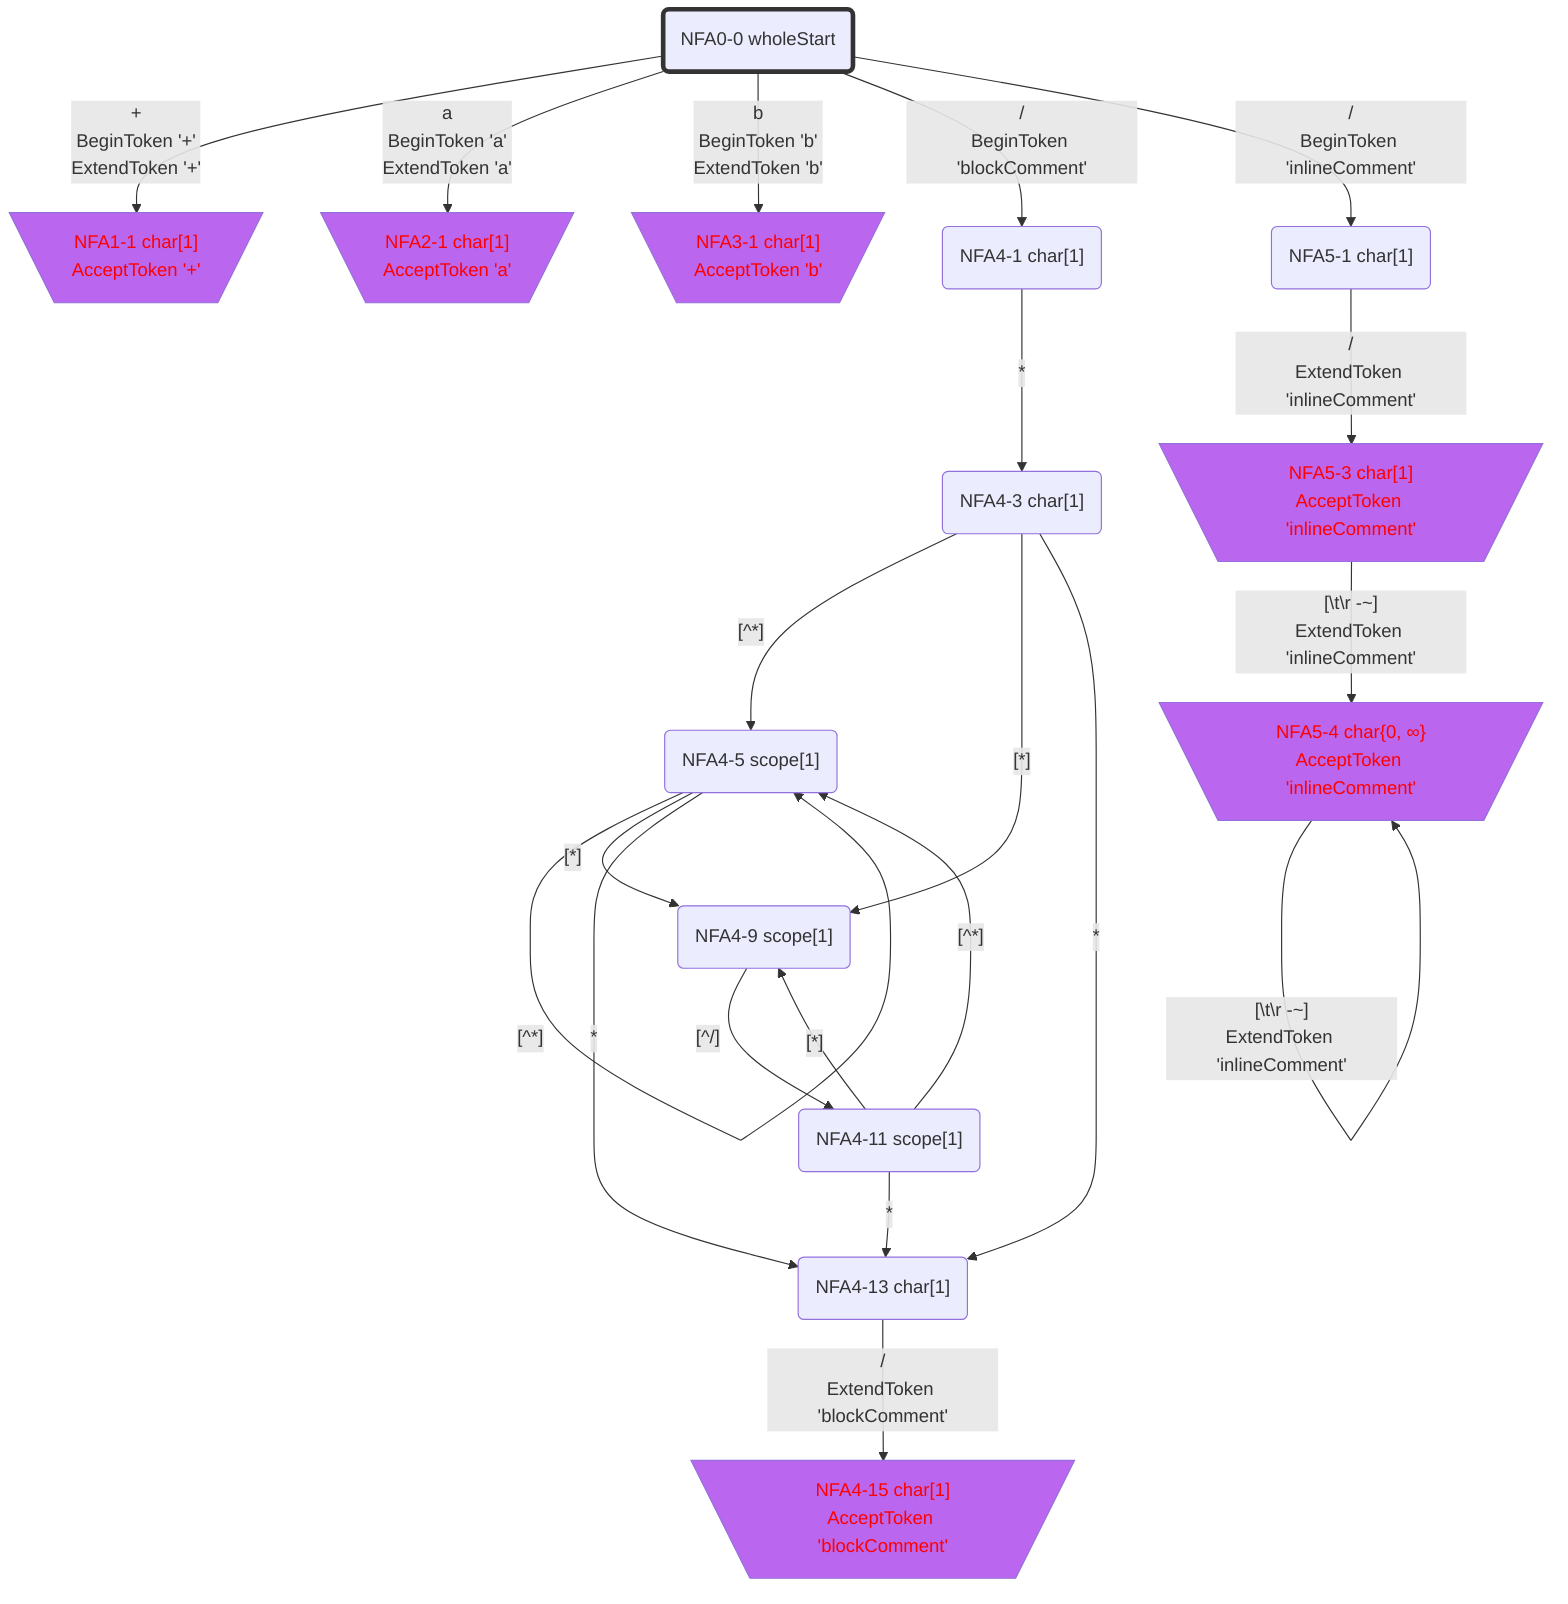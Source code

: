 flowchart
classDef c0001 color:#FF0000;
classDef c0010 stroke-dasharray: 10 10;
classDef c0011 stroke-dasharray: 10 10,color:#FF0000;
classDef c0100 fill:#BB66EE;
classDef c0101 fill:#BB66EE,color:#FF0000;
classDef c0110 fill:#BB66EE,stroke-dasharray: 10 10;
classDef c0111 fill:#BB66EE,stroke-dasharray: 10 10,color:#FF0000;
classDef c1000 stroke:#333,stroke-width:4px;
classDef c1001 stroke:#333,stroke-width:4px,color:#FF0000;
classDef c1010 stroke:#333,stroke-width:4px,stroke-dasharray: 10 10;
classDef c1011 stroke:#333,stroke-width:4px,stroke-dasharray: 10 10,color:#FF0000;
classDef c1100 stroke:#333,stroke-width:4px,fill:#BB66EE;
classDef c1101 stroke:#333,stroke-width:4px,fill:#BB66EE,color:#FF0000;
classDef c1110 stroke:#333,stroke-width:4px,fill:#BB66EE,stroke-dasharray: 10 10;
classDef c1111 stroke:#333,stroke-width:4px,fill:#BB66EE,stroke-dasharray: 10 10,color:#FF0000;
NFA0_0_46964992("NFA0-0 wholeStart")
class NFA0_0_46964992 c1000;
NFA1_1_12674872[\"NFA1-1 char[1]
AcceptToken '+'"/]
class NFA1_1_12674872 c0101;
NFA2_1_20031746[\"NFA2-1 char[1]
AcceptToken 'a'"/]
class NFA2_1_20031746 c0101;
NFA3_1_46067993[\"NFA3-1 char[1]
AcceptToken 'b'"/]
class NFA3_1_46067993 c0101;
NFA4_1_11958757("NFA4-1 char[1]")
NFA5_1_40519951("NFA5-1 char[1]")
NFA4_3_60890569("NFA4-3 char[1]")
NFA5_3_29135240[\"NFA5-3 char[1]
AcceptToken 'inlineComment'"/]
class NFA5_3_29135240 c0101;
NFA4_5_33189039("NFA4-5 scope[1]")
NFA4_9_11144211("NFA4-9 scope[1]")
NFA4_13_30265903("NFA4-13 char[1]")
NFA5_4_3957675[\"NFA5-4 char{0, ∞}
AcceptToken 'inlineComment'"/]
class NFA5_4_3957675 c0101;
NFA4_11_52136226("NFA4-11 scope[1]")
NFA4_15_35619075[\"NFA4-15 char[1]
AcceptToken 'blockComment'"/]
class NFA4_15_35619075 c0101;
NFA0_0_46964992 -->|"+
BeginToken '+'
ExtendToken '+'"|NFA1_1_12674872
NFA0_0_46964992 -->|"a
BeginToken 'a'
ExtendToken 'a'"|NFA2_1_20031746
NFA0_0_46964992 -->|"b
BeginToken 'b'
ExtendToken 'b'"|NFA3_1_46067993
NFA0_0_46964992 -->|"/
BeginToken 'blockComment'"|NFA4_1_11958757
NFA0_0_46964992 -->|"/
BeginToken 'inlineComment'"|NFA5_1_40519951
NFA4_1_11958757 -->|"*"|NFA4_3_60890569
NFA5_1_40519951 -->|"/
ExtendToken 'inlineComment'"|NFA5_3_29135240
NFA4_3_60890569 -->|"[^*]"|NFA4_5_33189039
NFA4_3_60890569 -->|"[*]"|NFA4_9_11144211
NFA4_3_60890569 -->|"*"|NFA4_13_30265903
NFA5_3_29135240 -->|"[#92;t#92;r#32;-~]
ExtendToken 'inlineComment'"|NFA5_4_3957675
NFA4_5_33189039 -->|"[^*]"|NFA4_5_33189039
NFA4_5_33189039 -->|"[*]"|NFA4_9_11144211
NFA4_5_33189039 -->|"*"|NFA4_13_30265903
NFA4_9_11144211 -->|"[^/]"|NFA4_11_52136226
NFA4_13_30265903 -->|"/
ExtendToken 'blockComment'"|NFA4_15_35619075
NFA5_4_3957675 -->|"[#92;t#92;r#32;-~]
ExtendToken 'inlineComment'"|NFA5_4_3957675
NFA4_11_52136226 -->|"[^*]"|NFA4_5_33189039
NFA4_11_52136226 -->|"[*]"|NFA4_9_11144211
NFA4_11_52136226 -->|"*"|NFA4_13_30265903